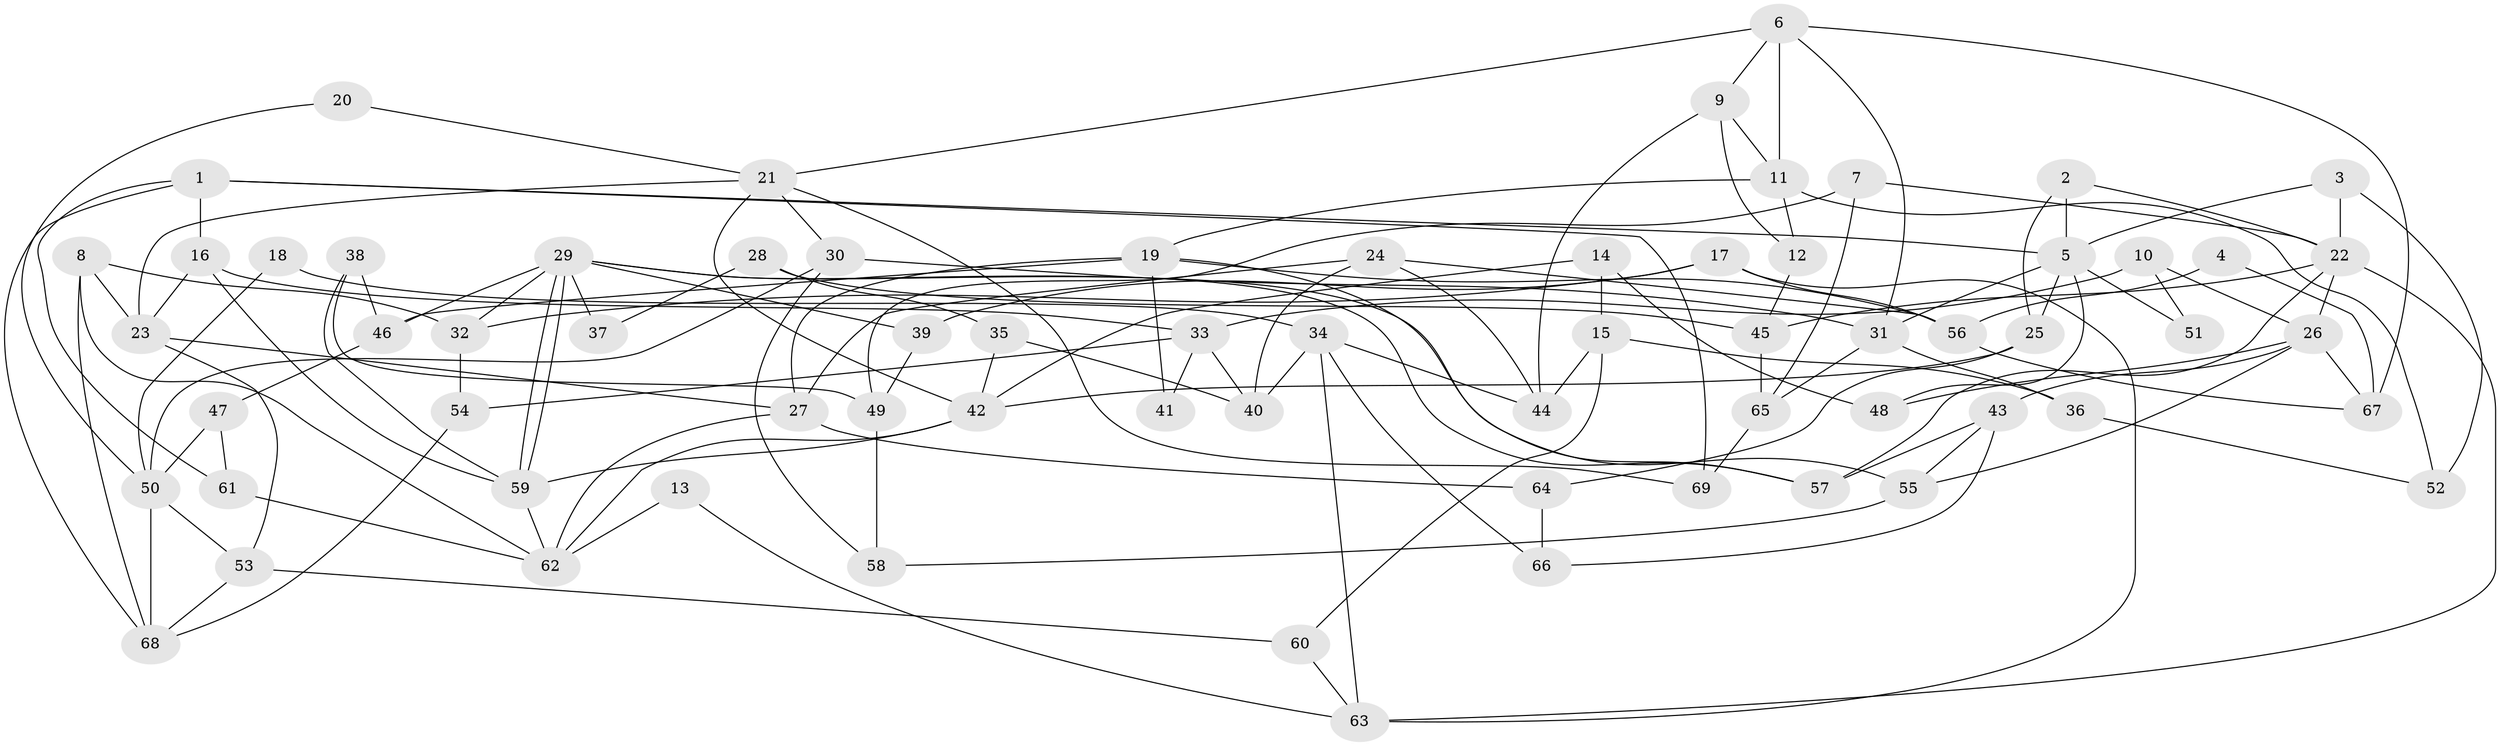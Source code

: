 // coarse degree distribution, {6: 0.23255813953488372, 7: 0.046511627906976744, 3: 0.20930232558139536, 1: 0.023255813953488372, 8: 0.06976744186046512, 5: 0.09302325581395349, 2: 0.09302325581395349, 4: 0.16279069767441862, 9: 0.046511627906976744, 10: 0.023255813953488372}
// Generated by graph-tools (version 1.1) at 2025/41/03/06/25 10:41:53]
// undirected, 69 vertices, 138 edges
graph export_dot {
graph [start="1"]
  node [color=gray90,style=filled];
  1;
  2;
  3;
  4;
  5;
  6;
  7;
  8;
  9;
  10;
  11;
  12;
  13;
  14;
  15;
  16;
  17;
  18;
  19;
  20;
  21;
  22;
  23;
  24;
  25;
  26;
  27;
  28;
  29;
  30;
  31;
  32;
  33;
  34;
  35;
  36;
  37;
  38;
  39;
  40;
  41;
  42;
  43;
  44;
  45;
  46;
  47;
  48;
  49;
  50;
  51;
  52;
  53;
  54;
  55;
  56;
  57;
  58;
  59;
  60;
  61;
  62;
  63;
  64;
  65;
  66;
  67;
  68;
  69;
  1 -- 16;
  1 -- 5;
  1 -- 61;
  1 -- 68;
  1 -- 69;
  2 -- 5;
  2 -- 22;
  2 -- 25;
  3 -- 22;
  3 -- 52;
  3 -- 5;
  4 -- 56;
  4 -- 67;
  5 -- 25;
  5 -- 31;
  5 -- 48;
  5 -- 51;
  6 -- 21;
  6 -- 31;
  6 -- 9;
  6 -- 11;
  6 -- 67;
  7 -- 22;
  7 -- 49;
  7 -- 65;
  8 -- 62;
  8 -- 32;
  8 -- 23;
  8 -- 68;
  9 -- 11;
  9 -- 12;
  9 -- 44;
  10 -- 26;
  10 -- 33;
  10 -- 51;
  11 -- 19;
  11 -- 12;
  11 -- 52;
  12 -- 45;
  13 -- 63;
  13 -- 62;
  14 -- 48;
  14 -- 42;
  14 -- 15;
  15 -- 44;
  15 -- 36;
  15 -- 60;
  16 -- 23;
  16 -- 59;
  16 -- 33;
  17 -- 63;
  17 -- 39;
  17 -- 32;
  17 -- 56;
  18 -- 34;
  18 -- 50;
  19 -- 56;
  19 -- 57;
  19 -- 27;
  19 -- 41;
  19 -- 46;
  20 -- 21;
  20 -- 50;
  21 -- 30;
  21 -- 23;
  21 -- 42;
  21 -- 69;
  22 -- 45;
  22 -- 26;
  22 -- 57;
  22 -- 63;
  23 -- 53;
  23 -- 27;
  24 -- 27;
  24 -- 40;
  24 -- 44;
  24 -- 56;
  25 -- 42;
  25 -- 64;
  26 -- 67;
  26 -- 43;
  26 -- 48;
  26 -- 55;
  27 -- 62;
  27 -- 64;
  28 -- 35;
  28 -- 45;
  28 -- 37;
  29 -- 59;
  29 -- 59;
  29 -- 57;
  29 -- 32;
  29 -- 37;
  29 -- 39;
  29 -- 46;
  29 -- 55;
  30 -- 31;
  30 -- 50;
  30 -- 58;
  31 -- 65;
  31 -- 36;
  32 -- 54;
  33 -- 54;
  33 -- 40;
  33 -- 41;
  34 -- 63;
  34 -- 44;
  34 -- 40;
  34 -- 66;
  35 -- 40;
  35 -- 42;
  36 -- 52;
  38 -- 46;
  38 -- 59;
  38 -- 49;
  39 -- 49;
  42 -- 59;
  42 -- 62;
  43 -- 66;
  43 -- 55;
  43 -- 57;
  45 -- 65;
  46 -- 47;
  47 -- 61;
  47 -- 50;
  49 -- 58;
  50 -- 68;
  50 -- 53;
  53 -- 68;
  53 -- 60;
  54 -- 68;
  55 -- 58;
  56 -- 67;
  59 -- 62;
  60 -- 63;
  61 -- 62;
  64 -- 66;
  65 -- 69;
}

